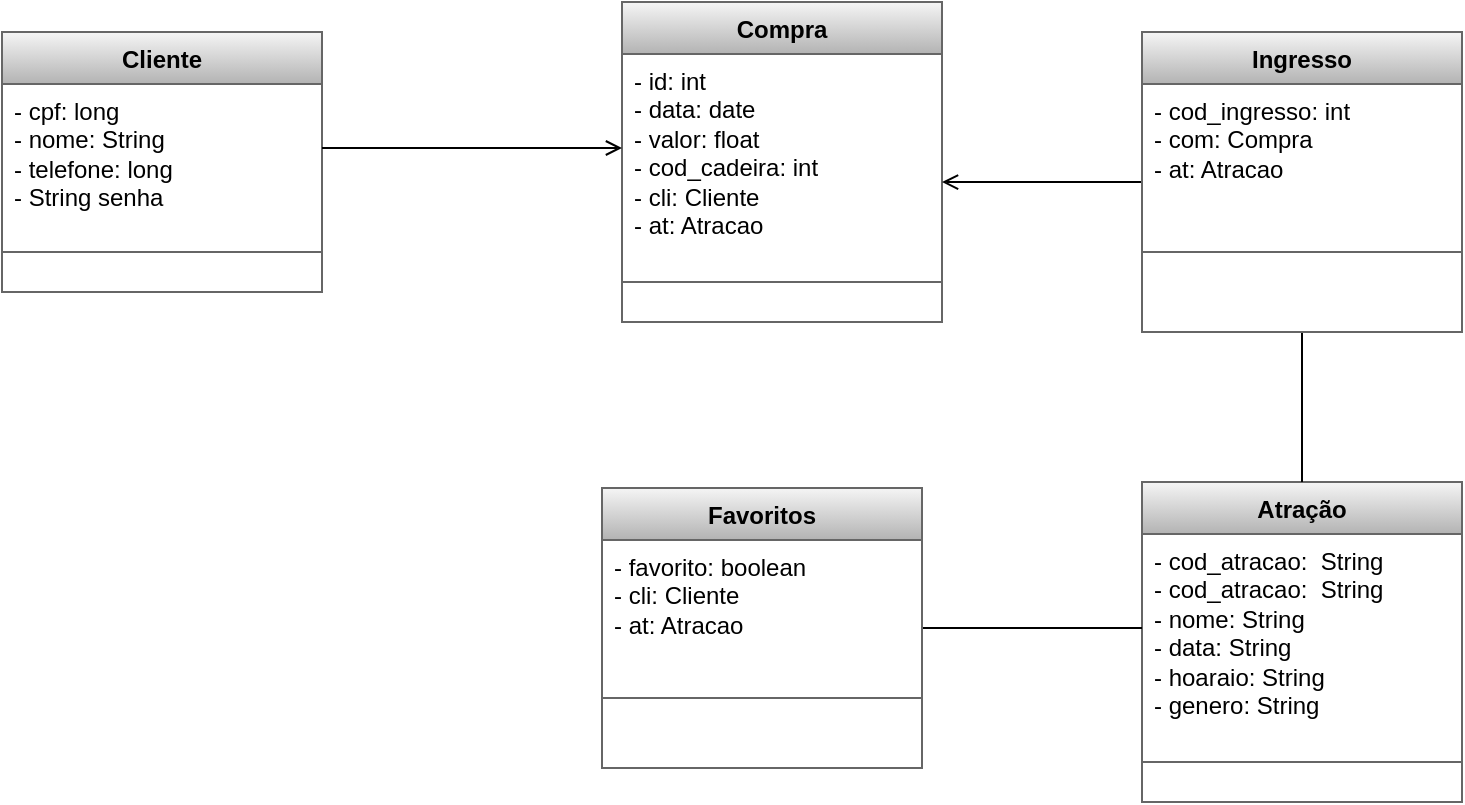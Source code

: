 <mxfile version="21.3.7" type="github">
  <diagram name="Página-1" id="hHZQKaVx3r7QKWwvkuFB">
    <mxGraphModel dx="1114" dy="584" grid="1" gridSize="10" guides="1" tooltips="1" connect="1" arrows="1" fold="1" page="1" pageScale="1" pageWidth="827" pageHeight="1169" math="0" shadow="0">
      <root>
        <mxCell id="0" />
        <mxCell id="1" parent="0" />
        <mxCell id="kRPTSru2SKUkncLZ3vir-1" value="Atração" style="swimlane;fontStyle=1;align=center;verticalAlign=top;childLayout=stackLayout;horizontal=1;startSize=26;horizontalStack=0;resizeParent=1;resizeParentMax=0;resizeLast=0;collapsible=1;marginBottom=0;whiteSpace=wrap;html=1;fillColor=#f5f5f5;gradientColor=#b3b3b3;strokeColor=#666666;" parent="1" vertex="1">
          <mxGeometry x="620" y="280" width="160" height="160" as="geometry" />
        </mxCell>
        <mxCell id="kRPTSru2SKUkncLZ3vir-2" value="- cod_atracao:&amp;nbsp; String&lt;br&gt;- cod_atracao:&amp;nbsp; String&lt;br&gt;- nome: String&lt;br&gt;- data: String&lt;br&gt;- hoaraio: String&amp;nbsp;&lt;br&gt;- genero: String" style="text;strokeColor=none;fillColor=none;align=left;verticalAlign=top;spacingLeft=4;spacingRight=4;overflow=hidden;rotatable=0;points=[[0,0.5],[1,0.5]];portConstraint=eastwest;whiteSpace=wrap;html=1;" parent="kRPTSru2SKUkncLZ3vir-1" vertex="1">
          <mxGeometry y="26" width="160" height="94" as="geometry" />
        </mxCell>
        <mxCell id="kRPTSru2SKUkncLZ3vir-3" value="" style="line;strokeWidth=1;fillColor=none;align=left;verticalAlign=middle;spacingTop=-1;spacingLeft=3;spacingRight=3;rotatable=0;labelPosition=right;points=[];portConstraint=eastwest;strokeColor=inherit;" parent="kRPTSru2SKUkncLZ3vir-1" vertex="1">
          <mxGeometry y="120" width="160" height="40" as="geometry" />
        </mxCell>
        <mxCell id="kRPTSru2SKUkncLZ3vir-5" value="Cliente" style="swimlane;fontStyle=1;align=center;verticalAlign=top;childLayout=stackLayout;horizontal=1;startSize=26;horizontalStack=0;resizeParent=1;resizeParentMax=0;resizeLast=0;collapsible=1;marginBottom=0;whiteSpace=wrap;html=1;fillColor=#f5f5f5;gradientColor=#b3b3b3;strokeColor=#666666;" parent="1" vertex="1">
          <mxGeometry x="50" y="55" width="160" height="130" as="geometry" />
        </mxCell>
        <mxCell id="kRPTSru2SKUkncLZ3vir-6" value="&lt;div&gt;- cpf: long&lt;/div&gt;&lt;div&gt;- nome: String&lt;/div&gt;&lt;div&gt;&lt;span style=&quot;background-color: initial;&quot;&gt;- telefone: long&lt;/span&gt;&lt;/div&gt;&lt;div&gt;&lt;span style=&quot;&quot;&gt;- String senha&lt;/span&gt;&lt;/div&gt;" style="text;strokeColor=none;fillColor=none;align=left;verticalAlign=top;spacingLeft=4;spacingRight=4;overflow=hidden;rotatable=0;points=[[0,0.5],[1,0.5]];portConstraint=eastwest;whiteSpace=wrap;html=1;" parent="kRPTSru2SKUkncLZ3vir-5" vertex="1">
          <mxGeometry y="26" width="160" height="64" as="geometry" />
        </mxCell>
        <mxCell id="kRPTSru2SKUkncLZ3vir-7" value="" style="line;strokeWidth=1;fillColor=none;align=left;verticalAlign=middle;spacingTop=-1;spacingLeft=3;spacingRight=3;rotatable=0;labelPosition=right;points=[];portConstraint=eastwest;strokeColor=inherit;" parent="kRPTSru2SKUkncLZ3vir-5" vertex="1">
          <mxGeometry y="90" width="160" height="40" as="geometry" />
        </mxCell>
        <mxCell id="rb_v-E0dTUBB3ZiAOdfS-5" style="edgeStyle=orthogonalEdgeStyle;shape=connector;rounded=0;orthogonalLoop=1;jettySize=auto;html=1;exitX=1;exitY=0.5;exitDx=0;exitDy=0;entryX=0;entryY=0.5;entryDx=0;entryDy=0;labelBackgroundColor=default;strokeColor=default;fontFamily=Helvetica;fontSize=11;fontColor=default;endArrow=none;endFill=0;" edge="1" parent="1" source="kRPTSru2SKUkncLZ3vir-9" target="kRPTSru2SKUkncLZ3vir-2">
          <mxGeometry relative="1" as="geometry" />
        </mxCell>
        <mxCell id="kRPTSru2SKUkncLZ3vir-9" value="Favoritos" style="swimlane;fontStyle=1;align=center;verticalAlign=top;childLayout=stackLayout;horizontal=1;startSize=26;horizontalStack=0;resizeParent=1;resizeParentMax=0;resizeLast=0;collapsible=1;marginBottom=0;whiteSpace=wrap;html=1;fillColor=#f5f5f5;gradientColor=#b3b3b3;strokeColor=#666666;" parent="1" vertex="1">
          <mxGeometry x="350" y="283" width="160" height="140" as="geometry" />
        </mxCell>
        <mxCell id="kRPTSru2SKUkncLZ3vir-10" value="&lt;div&gt;- favorito: boolean&lt;/div&gt;&lt;div&gt;- cli: Cliente&lt;span style=&quot;&quot;&gt;&lt;/span&gt;&lt;/div&gt;&lt;div&gt;&lt;span style=&quot;white-space: pre;&quot;&gt;- &lt;/span&gt;at: Atracao&lt;/div&gt;" style="text;strokeColor=none;fillColor=none;align=left;verticalAlign=top;spacingLeft=4;spacingRight=4;overflow=hidden;rotatable=0;points=[[0,0.5],[1,0.5]];portConstraint=eastwest;whiteSpace=wrap;html=1;" parent="kRPTSru2SKUkncLZ3vir-9" vertex="1">
          <mxGeometry y="26" width="160" height="44" as="geometry" />
        </mxCell>
        <mxCell id="kRPTSru2SKUkncLZ3vir-11" value="" style="line;strokeWidth=1;fillColor=none;align=left;verticalAlign=middle;spacingTop=-1;spacingLeft=3;spacingRight=3;rotatable=0;labelPosition=right;points=[];portConstraint=eastwest;strokeColor=inherit;" parent="kRPTSru2SKUkncLZ3vir-9" vertex="1">
          <mxGeometry y="70" width="160" height="70" as="geometry" />
        </mxCell>
        <mxCell id="kRPTSru2SKUkncLZ3vir-13" value="Compra" style="swimlane;fontStyle=1;align=center;verticalAlign=top;childLayout=stackLayout;horizontal=1;startSize=26;horizontalStack=0;resizeParent=1;resizeParentMax=0;resizeLast=0;collapsible=1;marginBottom=0;whiteSpace=wrap;html=1;fillColor=#f5f5f5;gradientColor=#b3b3b3;strokeColor=#666666;" parent="1" vertex="1">
          <mxGeometry x="360" y="40" width="160" height="160" as="geometry" />
        </mxCell>
        <mxCell id="kRPTSru2SKUkncLZ3vir-14" value="&lt;div&gt;- id: int&amp;nbsp;&lt;/div&gt;&lt;div&gt;&lt;span style=&quot;background-color: initial;&quot;&gt;- data: date&lt;/span&gt;&lt;/div&gt;&lt;div&gt;&lt;span style=&quot;&quot;&gt;&lt;/span&gt;&lt;/div&gt;&lt;div&gt;&lt;span style=&quot;white-space: pre;&quot;&gt;- &lt;/span&gt;valor: float&lt;/div&gt;&lt;div&gt;&lt;span style=&quot;white-space: pre;&quot;&gt;- &lt;/span&gt;cod_cadeira: int&lt;/div&gt;&lt;div&gt;&lt;span style=&quot;white-space: pre;&quot;&gt;- &lt;/span&gt;cli: Cliente&lt;/div&gt;&lt;div&gt;&lt;span style=&quot;background-color: initial;&quot;&gt;- at: Atracao&lt;/span&gt;&lt;/div&gt;" style="text;strokeColor=none;fillColor=none;align=left;verticalAlign=top;spacingLeft=4;spacingRight=4;overflow=hidden;rotatable=0;points=[[0,0.5],[1,0.5]];portConstraint=eastwest;whiteSpace=wrap;html=1;" parent="kRPTSru2SKUkncLZ3vir-13" vertex="1">
          <mxGeometry y="26" width="160" height="94" as="geometry" />
        </mxCell>
        <mxCell id="kRPTSru2SKUkncLZ3vir-15" value="" style="line;strokeWidth=1;fillColor=none;align=left;verticalAlign=middle;spacingTop=-1;spacingLeft=3;spacingRight=3;rotatable=0;labelPosition=right;points=[];portConstraint=eastwest;strokeColor=inherit;" parent="kRPTSru2SKUkncLZ3vir-13" vertex="1">
          <mxGeometry y="120" width="160" height="40" as="geometry" />
        </mxCell>
        <mxCell id="rb_v-E0dTUBB3ZiAOdfS-9" style="edgeStyle=orthogonalEdgeStyle;shape=connector;rounded=0;orthogonalLoop=1;jettySize=auto;html=1;exitX=0;exitY=0.5;exitDx=0;exitDy=0;entryX=1;entryY=0.681;entryDx=0;entryDy=0;entryPerimeter=0;labelBackgroundColor=default;strokeColor=default;fontFamily=Helvetica;fontSize=11;fontColor=default;endArrow=open;endFill=0;" edge="1" parent="1" source="kRPTSru2SKUkncLZ3vir-17" target="kRPTSru2SKUkncLZ3vir-14">
          <mxGeometry relative="1" as="geometry" />
        </mxCell>
        <mxCell id="rb_v-E0dTUBB3ZiAOdfS-11" style="edgeStyle=orthogonalEdgeStyle;shape=connector;rounded=0;orthogonalLoop=1;jettySize=auto;html=1;exitX=0.5;exitY=1;exitDx=0;exitDy=0;entryX=0.5;entryY=0;entryDx=0;entryDy=0;labelBackgroundColor=default;strokeColor=default;fontFamily=Helvetica;fontSize=11;fontColor=default;endArrow=none;endFill=0;" edge="1" parent="1" source="kRPTSru2SKUkncLZ3vir-17" target="kRPTSru2SKUkncLZ3vir-1">
          <mxGeometry relative="1" as="geometry" />
        </mxCell>
        <mxCell id="kRPTSru2SKUkncLZ3vir-17" value="Ingresso" style="swimlane;fontStyle=1;align=center;verticalAlign=top;childLayout=stackLayout;horizontal=1;startSize=26;horizontalStack=0;resizeParent=1;resizeParentMax=0;resizeLast=0;collapsible=1;marginBottom=0;whiteSpace=wrap;html=1;fillColor=#f5f5f5;gradientColor=#b3b3b3;strokeColor=#666666;" parent="1" vertex="1">
          <mxGeometry x="620" y="55" width="160" height="150" as="geometry" />
        </mxCell>
        <mxCell id="kRPTSru2SKUkncLZ3vir-18" value="&lt;div&gt;- cod_ingresso: int&lt;/div&gt;&lt;div&gt;&lt;span style=&quot;background-color: initial;&quot;&gt;- com: Compra&lt;/span&gt;&lt;br&gt;&lt;/div&gt;&lt;div&gt;&lt;span style=&quot;white-space: pre;&quot;&gt;- &lt;/span&gt;at: Atracao&lt;/div&gt;" style="text;strokeColor=none;fillColor=none;align=left;verticalAlign=top;spacingLeft=4;spacingRight=4;overflow=hidden;rotatable=0;points=[[0,0.5],[1,0.5]];portConstraint=eastwest;whiteSpace=wrap;html=1;" parent="kRPTSru2SKUkncLZ3vir-17" vertex="1">
          <mxGeometry y="26" width="160" height="44" as="geometry" />
        </mxCell>
        <mxCell id="kRPTSru2SKUkncLZ3vir-19" value="" style="line;strokeWidth=1;fillColor=none;align=left;verticalAlign=middle;spacingTop=-1;spacingLeft=3;spacingRight=3;rotatable=0;labelPosition=right;points=[];portConstraint=eastwest;strokeColor=inherit;" parent="kRPTSru2SKUkncLZ3vir-17" vertex="1">
          <mxGeometry y="70" width="160" height="80" as="geometry" />
        </mxCell>
        <mxCell id="rb_v-E0dTUBB3ZiAOdfS-2" style="edgeStyle=orthogonalEdgeStyle;rounded=0;orthogonalLoop=1;jettySize=auto;html=1;exitX=1;exitY=0.5;exitDx=0;exitDy=0;entryX=0;entryY=0.5;entryDx=0;entryDy=0;endArrow=open;endFill=0;" edge="1" parent="1" source="kRPTSru2SKUkncLZ3vir-6" target="kRPTSru2SKUkncLZ3vir-14">
          <mxGeometry relative="1" as="geometry" />
        </mxCell>
      </root>
    </mxGraphModel>
  </diagram>
</mxfile>
